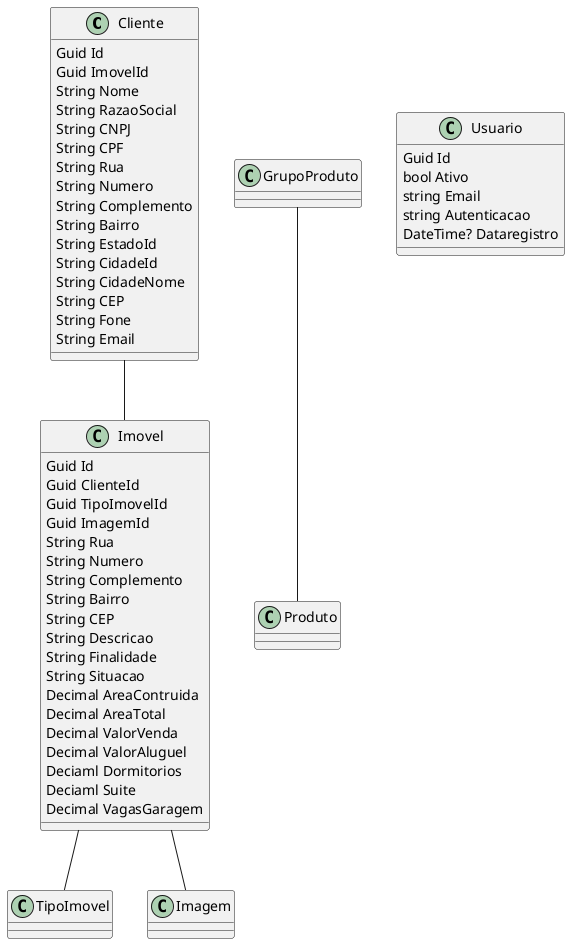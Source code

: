 @startuml Diagrama de classes Botrix Ações

Cliente -- Imovel
Imovel -- TipoImovel
Imovel -- Imagem



GrupoProduto -- Produto

class Usuario{
    Guid Id
    bool Ativo
    string Email
    string Autenticacao    
    DateTime? Dataregistro                
}

class Cliente{
    Guid Id
    Guid ImovelId
    String Nome
    String RazaoSocial
    String CNPJ
    String CPF
    String Rua
    String Numero
    String Complemento
    String Bairro
    String EstadoId
    String CidadeId
    String CidadeNome
    String CEP
    String Fone
    String Email
}
class Imovel {
    Guid Id
    Guid ClienteId
    Guid TipoImovelId
    Guid ImagemId
    String Rua
    String Numero
    String Complemento
    String Bairro
    String CEP
    String Descricao
    String Finalidade
    String Situacao
    Decimal AreaContruida
    Decimal AreaTotal
    Decimal ValorVenda
    Decimal ValorAluguel
    Deciaml Dormitorios
    Deciaml Suite
    Decimal VagasGaragem
}

' class TipoImovel{
'     Guid Id
'     Guid ImovelId
'     String Descricao
' }

' class Imagem{
'     Guid Id
'     Imovel ImovelId
'     String UrlImagem
'     String Descricao
' }

@enduml